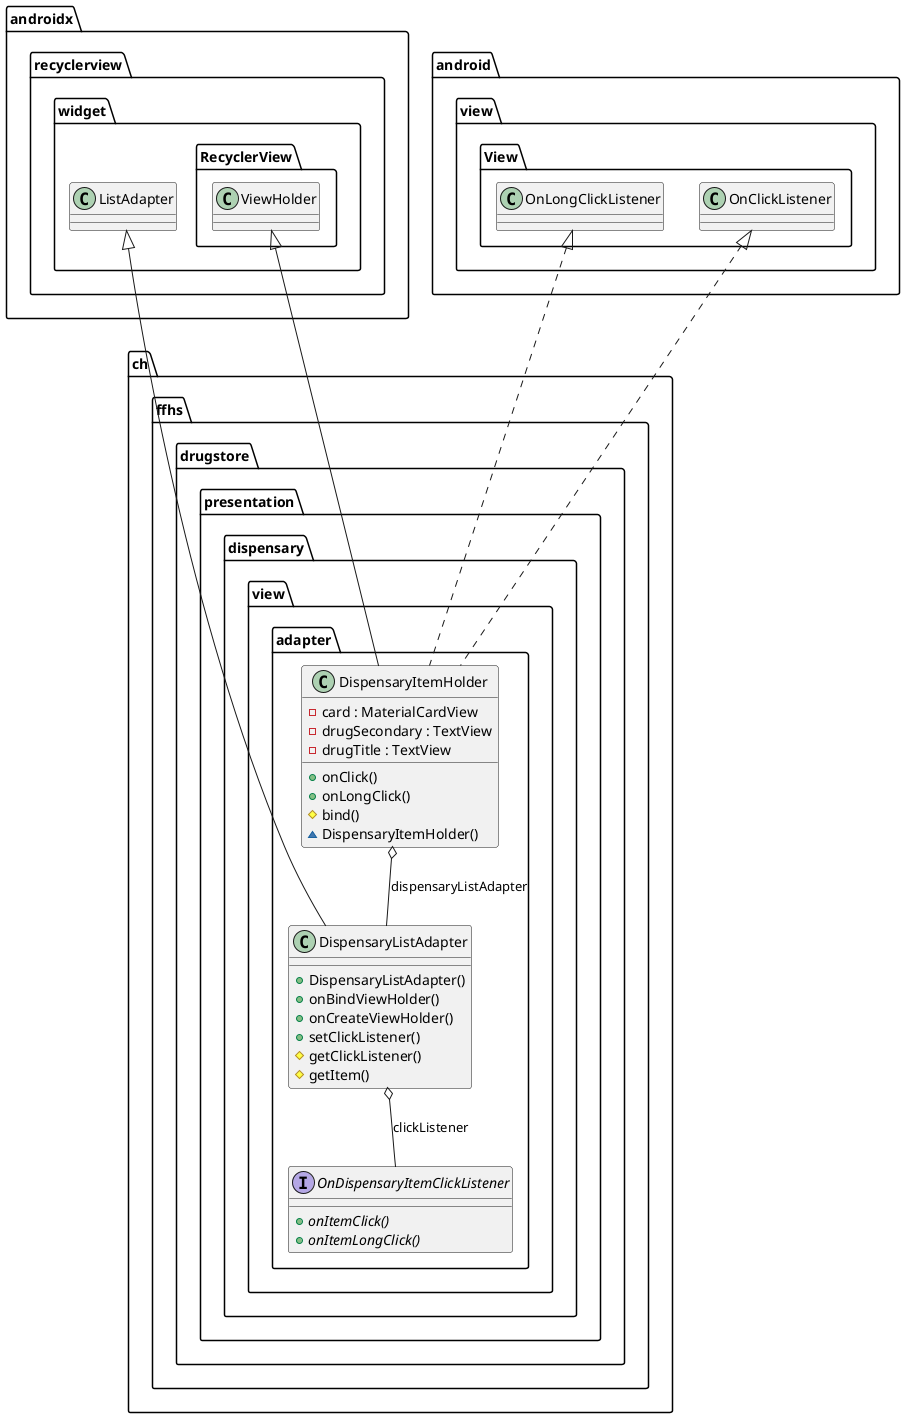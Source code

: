 @startuml

  namespace ch.ffhs.drugstore {
    namespace presentation {
      namespace dispensary.view {
        namespace adapter {
          class ch.ffhs.drugstore.presentation.dispensary.view.adapter.DispensaryItemHolder {
              - card : MaterialCardView
              - drugSecondary : TextView
              - drugTitle : TextView
              + onClick()
              + onLongClick()
              # bind()
              ~ DispensaryItemHolder()
          }
        }
      }
    }
  }
  

  namespace ch.ffhs.drugstore {
    namespace presentation {
      namespace dispensary.view {
        namespace adapter {
          class ch.ffhs.drugstore.presentation.dispensary.view.adapter.DispensaryListAdapter {
              + DispensaryListAdapter()
              + onBindViewHolder()
              + onCreateViewHolder()
              + setClickListener()
              # getClickListener()
              # getItem()
          }
        }
      }
    }
  }
  

  namespace ch.ffhs.drugstore {
    namespace presentation {
      namespace dispensary.view {
        namespace adapter {
          interface ch.ffhs.drugstore.presentation.dispensary.view.adapter.OnDispensaryItemClickListener {
              {abstract} + onItemClick()
              {abstract} + onItemLongClick()
          }
        }
      }
    }
  }
  

  ch.ffhs.drugstore.presentation.dispensary.view.adapter.DispensaryItemHolder .up.|> android.view.View.OnClickListener
  ch.ffhs.drugstore.presentation.dispensary.view.adapter.DispensaryItemHolder .up.|> android.view.View.OnLongClickListener
  ch.ffhs.drugstore.presentation.dispensary.view.adapter.DispensaryItemHolder -up-|> androidx.recyclerview.widget.RecyclerView.ViewHolder
  ch.ffhs.drugstore.presentation.dispensary.view.adapter.DispensaryItemHolder o-- ch.ffhs.drugstore.presentation.dispensary.view.adapter.DispensaryListAdapter : dispensaryListAdapter
  ch.ffhs.drugstore.presentation.dispensary.view.adapter.DispensaryListAdapter -up-|> androidx.recyclerview.widget.ListAdapter
  ch.ffhs.drugstore.presentation.dispensary.view.adapter.DispensaryListAdapter o-- ch.ffhs.drugstore.presentation.dispensary.view.adapter.OnDispensaryItemClickListener : clickListener


@enduml

